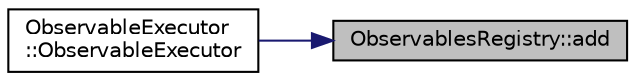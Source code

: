 digraph "ObservablesRegistry::add"
{
 // LATEX_PDF_SIZE
  edge [fontname="Helvetica",fontsize="10",labelfontname="Helvetica",labelfontsize="10"];
  node [fontname="Helvetica",fontsize="10",shape=record];
  rankdir="RL";
  Node1 [label="ObservablesRegistry::add",height=0.2,width=0.4,color="black", fillcolor="grey75", style="filled", fontcolor="black",tooltip=" "];
  Node1 -> Node2 [dir="back",color="midnightblue",fontsize="10",style="solid",fontname="Helvetica"];
  Node2 [label="ObservableExecutor\l::ObservableExecutor",height=0.2,width=0.4,color="black", fillcolor="white", style="filled",URL="$class_observable_executor.html#a47a1fa9f25d62242748c922fb8b51ecc",tooltip=" "];
}
